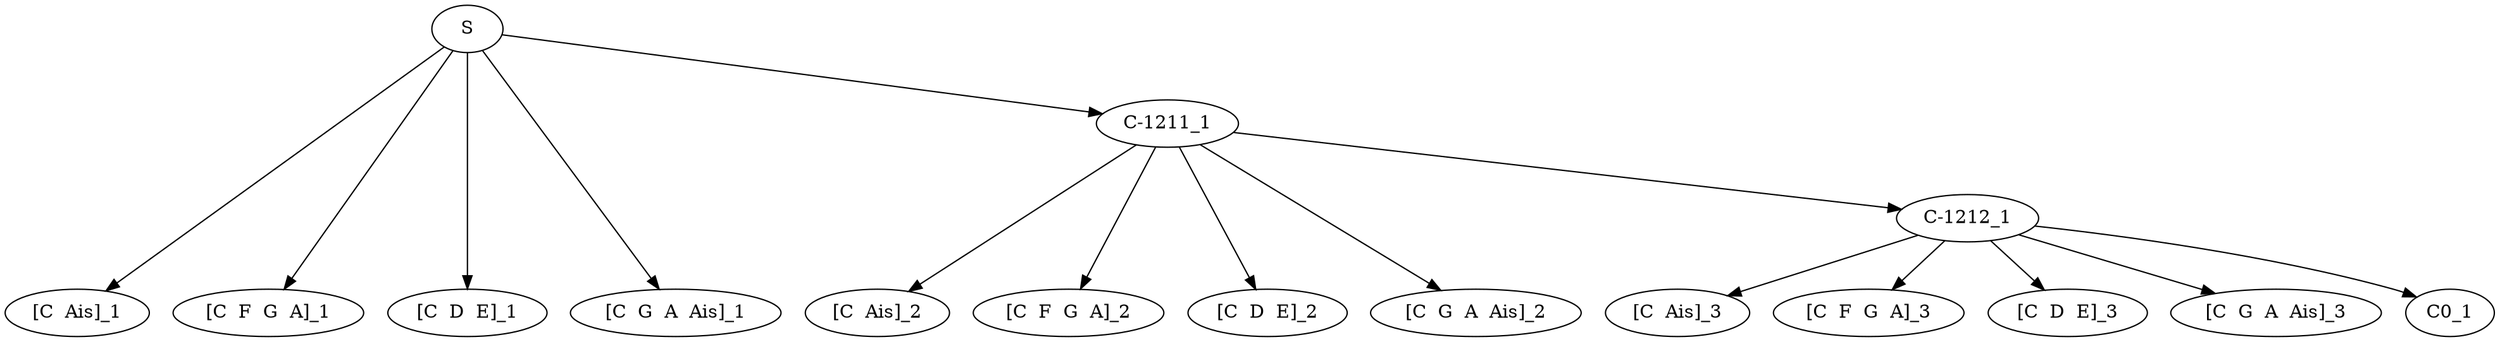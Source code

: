digraph sample{
"S" -> "[C  Ais]_1";
"S" -> "[C  F  G  A]_1";
"S" -> "[C  D  E]_1";
"S" -> "[C  G  A  Ais]_1";
"S" -> "C-1211_1";
"C-1211_1" -> "[C  Ais]_2";
"C-1211_1" -> "[C  F  G  A]_2";
"C-1211_1" -> "[C  D  E]_2";
"C-1211_1" -> "[C  G  A  Ais]_2";
"C-1211_1" -> "C-1212_1";
"C-1212_1" -> "[C  Ais]_3";
"C-1212_1" -> "[C  F  G  A]_3";
"C-1212_1" -> "[C  D  E]_3";
"C-1212_1" -> "[C  G  A  Ais]_3";
"C-1212_1" -> "C0_1";

{rank = min; "S";}
{rank = same; "C-1211_1";}
{rank = same; "C-1212_1";}
{rank = same; "C0_1";}
{rank = same; "[C  Ais]_1"; "[C  Ais]_2"; "[C  Ais]_3"; "[C  D  E]_1"; "[C  D  E]_2"; "[C  D  E]_3"; "[C  F  G  A]_1"; "[C  F  G  A]_2"; "[C  F  G  A]_3"; "[C  G  A  Ais]_1"; "[C  G  A  Ais]_2"; "[C  G  A  Ais]_3";}
}